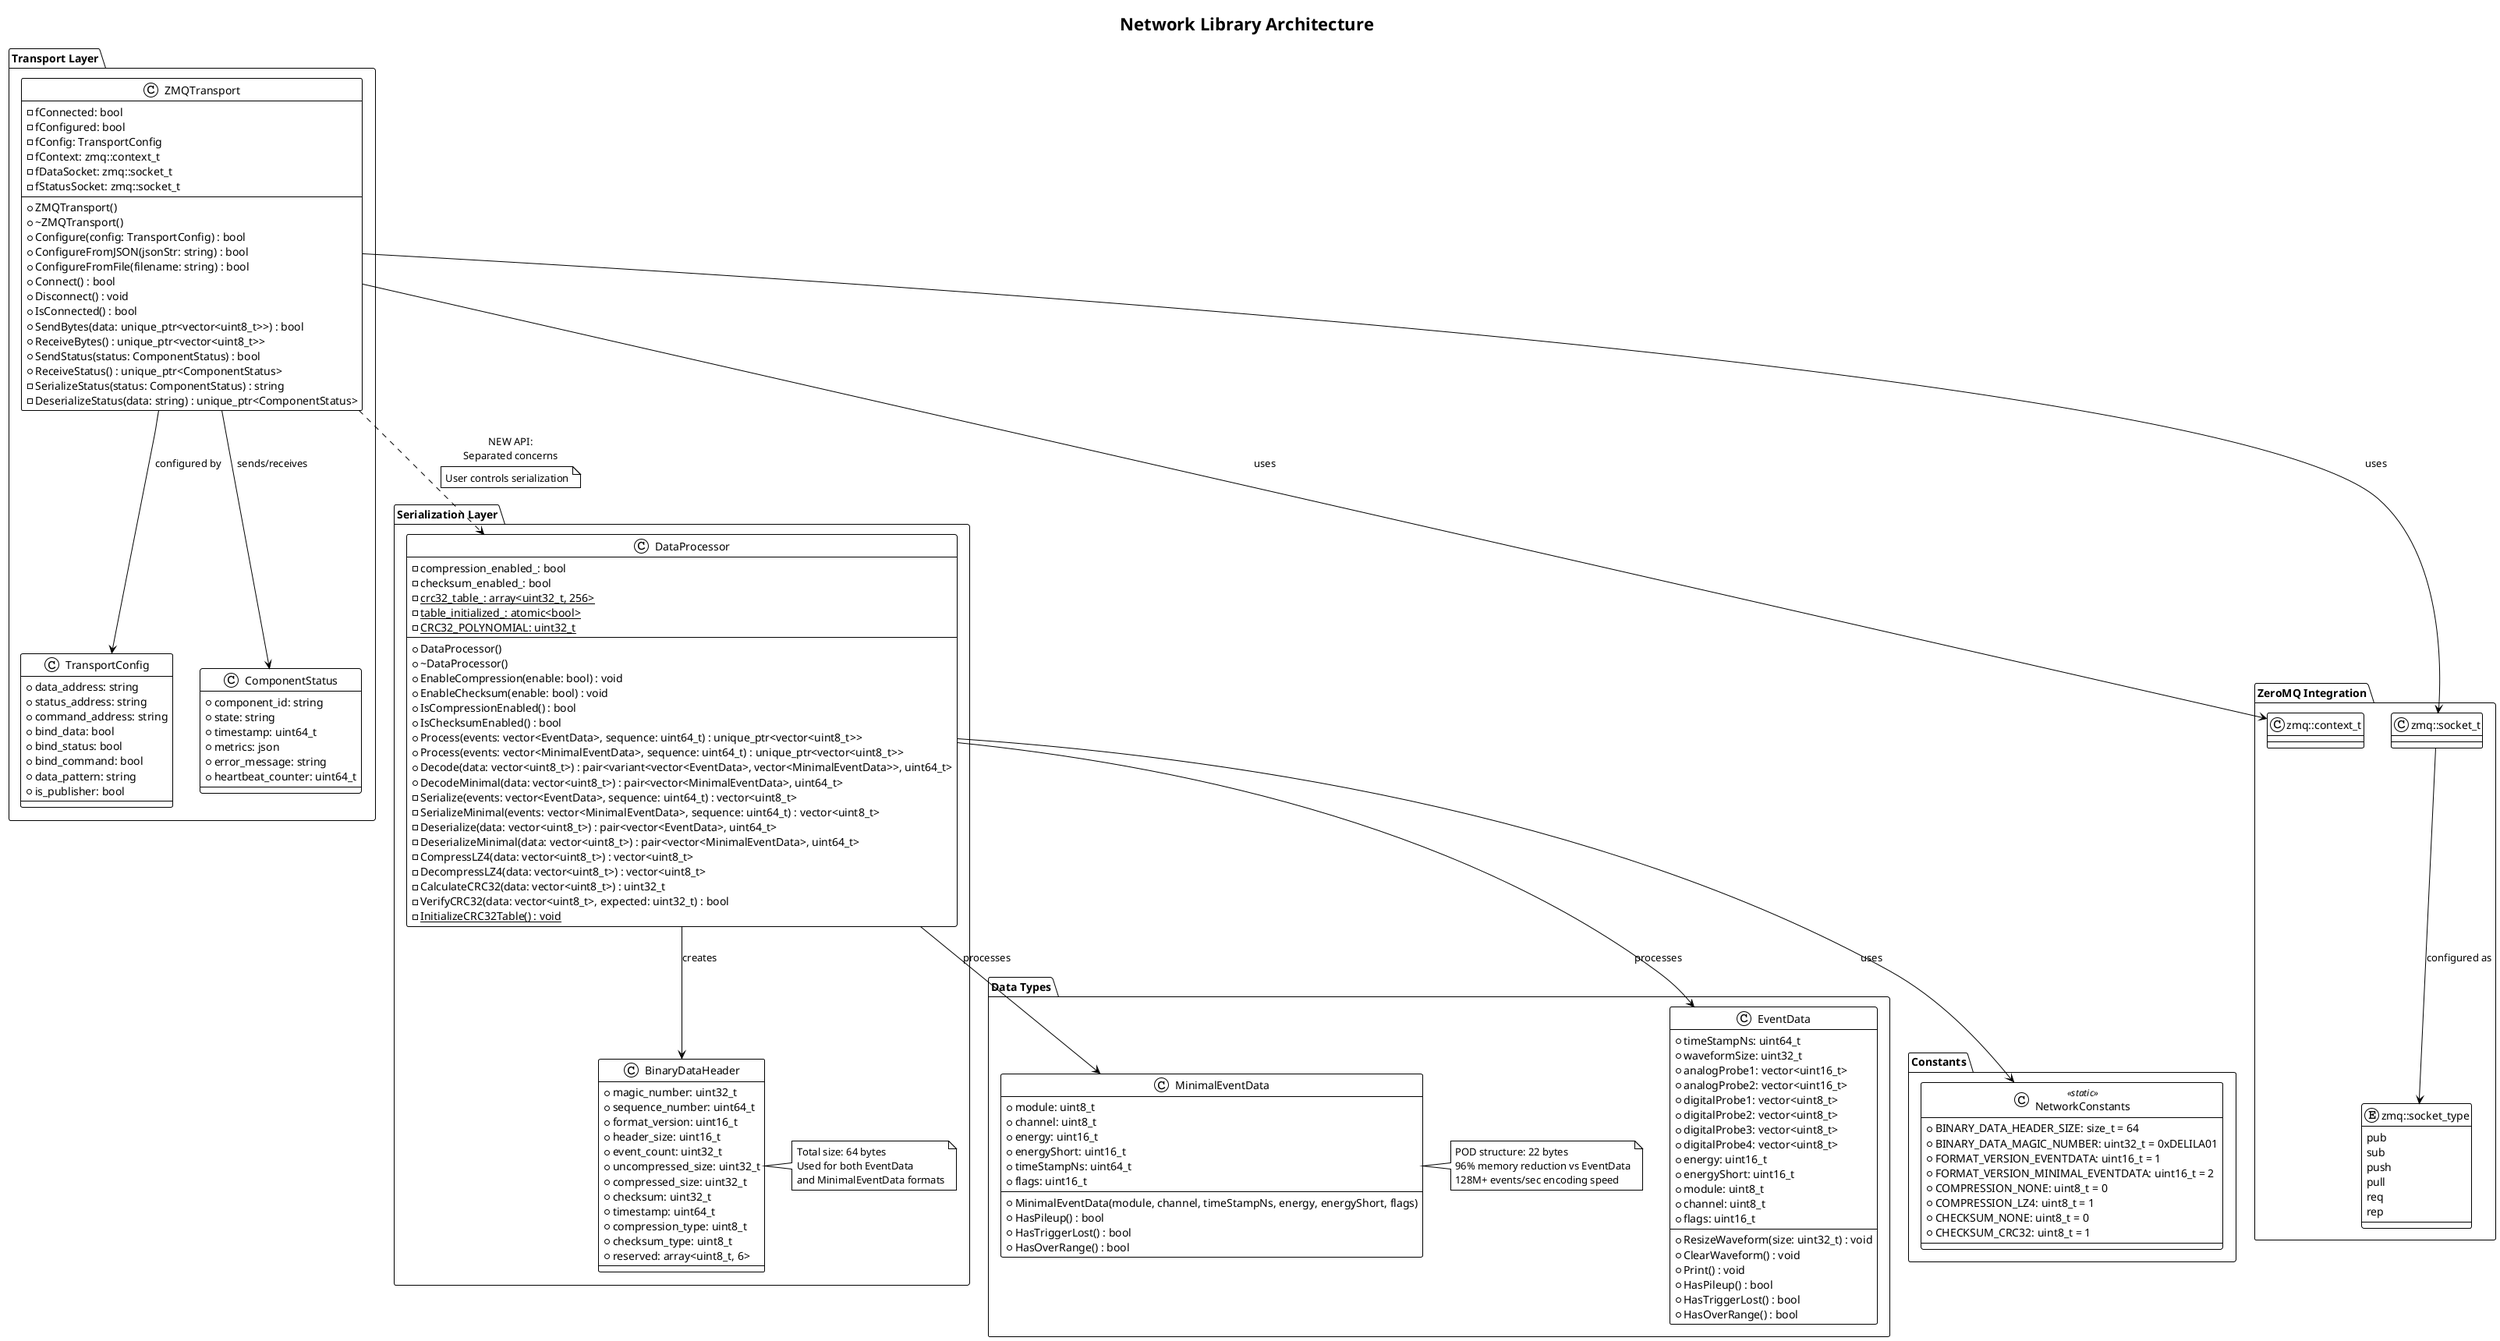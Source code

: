 @startuml network_architecture
!theme plain
title Network Library Architecture

package "Transport Layer" {
  class ZMQTransport {
    -fConnected: bool
    -fConfigured: bool
    -fConfig: TransportConfig
    -fContext: zmq::context_t
    -fDataSocket: zmq::socket_t
    -fStatusSocket: zmq::socket_t
    +ZMQTransport()
    +~ZMQTransport()
    +Configure(config: TransportConfig) : bool
    +ConfigureFromJSON(jsonStr: string) : bool
    +ConfigureFromFile(filename: string) : bool
    +Connect() : bool
    +Disconnect() : void
    +IsConnected() : bool
    +SendBytes(data: unique_ptr<vector<uint8_t>>) : bool
    +ReceiveBytes() : unique_ptr<vector<uint8_t>>
    +SendStatus(status: ComponentStatus) : bool
    +ReceiveStatus() : unique_ptr<ComponentStatus>
    -SerializeStatus(status: ComponentStatus) : string
    -DeserializeStatus(data: string) : unique_ptr<ComponentStatus>
  }
  
  class TransportConfig {
    +data_address: string
    +status_address: string
    +command_address: string
    +bind_data: bool
    +bind_status: bool
    +bind_command: bool
    +data_pattern: string
    +is_publisher: bool
  }
  
  class ComponentStatus {
    +component_id: string
    +state: string
    +timestamp: uint64_t
    +metrics: json
    +error_message: string
    +heartbeat_counter: uint64_t
  }
}

package "Serialization Layer" {
  class DataProcessor {
    -compression_enabled_: bool
    -checksum_enabled_: bool
    -{static} crc32_table_: array<uint32_t, 256>
    -{static} table_initialized_: atomic<bool>
    -{static} CRC32_POLYNOMIAL: uint32_t
    +DataProcessor()
    +~DataProcessor()
    +EnableCompression(enable: bool) : void
    +EnableChecksum(enable: bool) : void
    +IsCompressionEnabled() : bool
    +IsChecksumEnabled() : bool
    +Process(events: vector<EventData>, sequence: uint64_t) : unique_ptr<vector<uint8_t>>
    +Process(events: vector<MinimalEventData>, sequence: uint64_t) : unique_ptr<vector<uint8_t>>
    +Decode(data: vector<uint8_t>) : pair<variant<vector<EventData>, vector<MinimalEventData>>, uint64_t>
    +DecodeMinimal(data: vector<uint8_t>) : pair<vector<MinimalEventData>, uint64_t>
    -Serialize(events: vector<EventData>, sequence: uint64_t) : vector<uint8_t>
    -SerializeMinimal(events: vector<MinimalEventData>, sequence: uint64_t) : vector<uint8_t>
    -Deserialize(data: vector<uint8_t>) : pair<vector<EventData>, uint64_t>
    -DeserializeMinimal(data: vector<uint8_t>) : pair<vector<MinimalEventData>, uint64_t>
    -CompressLZ4(data: vector<uint8_t>) : vector<uint8_t>
    -DecompressLZ4(data: vector<uint8_t>) : vector<uint8_t>
    -CalculateCRC32(data: vector<uint8_t>) : uint32_t
    -VerifyCRC32(data: vector<uint8_t>, expected: uint32_t) : bool
    -{static} InitializeCRC32Table() : void
  }
  
  class BinaryDataHeader {
    +magic_number: uint32_t
    +sequence_number: uint64_t
    +format_version: uint16_t
    +header_size: uint16_t
    +event_count: uint32_t
    +uncompressed_size: uint32_t
    +compressed_size: uint32_t
    +checksum: uint32_t
    +timestamp: uint64_t
    +compression_type: uint8_t
    +checksum_type: uint8_t
    +reserved: array<uint8_t, 6>
  }
  
  note right of BinaryDataHeader
    Total size: 64 bytes
    Used for both EventData
    and MinimalEventData formats
  end note
}

package "Data Types" {
  class EventData {
    +timeStampNs: uint64_t
    +waveformSize: uint32_t
    +analogProbe1: vector<uint16_t>
    +analogProbe2: vector<uint16_t>
    +digitalProbe1: vector<uint8_t>
    +digitalProbe2: vector<uint8_t>
    +digitalProbe3: vector<uint8_t>
    +digitalProbe4: vector<uint8_t>
    +energy: uint16_t
    +energyShort: uint16_t
    +module: uint8_t
    +channel: uint8_t
    +flags: uint16_t
    +ResizeWaveform(size: uint32_t) : void
    +ClearWaveform() : void
    +Print() : void
    +HasPileup() : bool
    +HasTriggerLost() : bool
    +HasOverRange() : bool
  }
  
  class MinimalEventData {
    +module: uint8_t
    +channel: uint8_t
    +energy: uint16_t
    +energyShort: uint16_t
    +timeStampNs: uint64_t
    +flags: uint16_t
    +MinimalEventData(module, channel, timeStampNs, energy, energyShort, flags)
    +HasPileup() : bool
    +HasTriggerLost() : bool
    +HasOverRange() : bool
  }
  
  note right of MinimalEventData
    POD structure: 22 bytes
    96% memory reduction vs EventData
    128M+ events/sec encoding speed
  end note
}

package "Constants" {
  class NetworkConstants <<static>> {
    +BINARY_DATA_HEADER_SIZE: size_t = 64
    +BINARY_DATA_MAGIC_NUMBER: uint32_t = 0xDELILA01
    +FORMAT_VERSION_EVENTDATA: uint16_t = 1
    +FORMAT_VERSION_MINIMAL_EVENTDATA: uint16_t = 2
    +COMPRESSION_NONE: uint8_t = 0
    +COMPRESSION_LZ4: uint8_t = 1
    +CHECKSUM_NONE: uint8_t = 0
    +CHECKSUM_CRC32: uint8_t = 1
  }
}

' Relationships
ZMQTransport --> TransportConfig : configured by
ZMQTransport --> ComponentStatus : sends/receives
DataProcessor --> BinaryDataHeader : creates
DataProcessor --> EventData : processes
DataProcessor --> MinimalEventData : processes
DataProcessor --> NetworkConstants : uses

' Usage flow
ZMQTransport ..> DataProcessor : "NEW API:\nSeparated concerns"
note on link : User controls serialization

' ZeroMQ integration
package "ZeroMQ Integration" {
  class "zmq::context_t" as ZMQContext
  class "zmq::socket_t" as ZMQSocket
  enum "zmq::socket_type" as ZMQType {
    pub
    sub
    push
    pull
    req
    rep
  }
}

ZMQTransport --> ZMQContext : uses
ZMQTransport --> ZMQSocket : uses
ZMQSocket --> ZMQType : configured as

@enduml